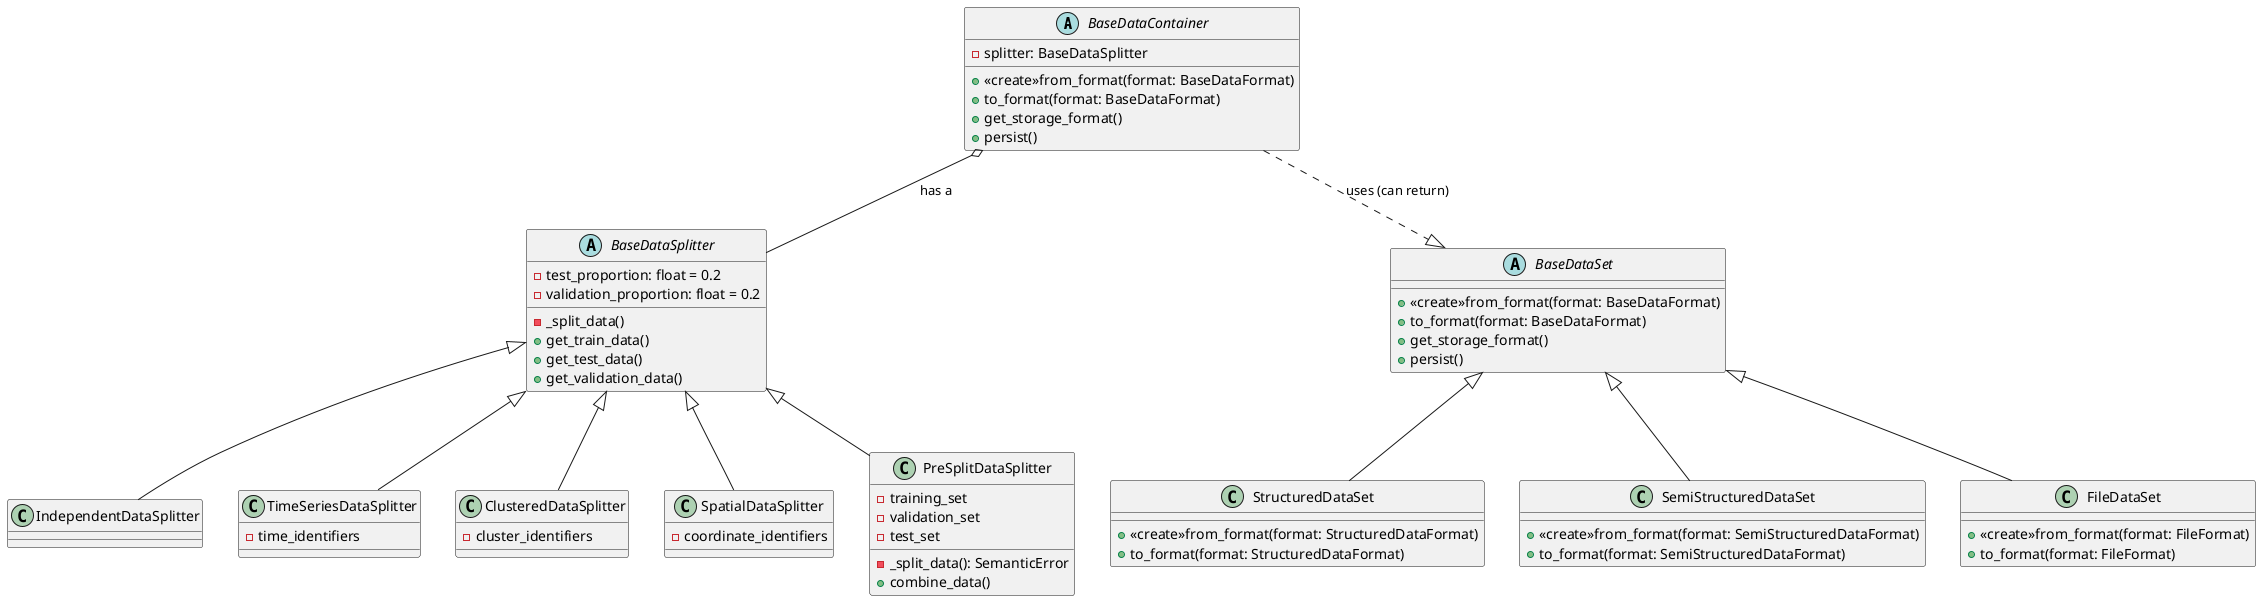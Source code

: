 @startuml


abstract class BaseDataContainer {
  +<<create>>from_format(format: BaseDataFormat)
  +to_format(format: BaseDataFormat)
  +get_storage_format()
  +persist()
  - splitter: BaseDataSplitter
}

abstract class BaseDataSplitter {
  - test_proportion: float = 0.2
  - validation_proportion: float = 0.2
  - _split_data()
  + get_train_data()
  + get_test_data()
  + get_validation_data()
}

class IndependentDataSplitter
class TimeSeriesDataSplitter {
  - time_identifiers
}

class ClusteredDataSplitter {
  - cluster_identifiers
}

class SpatialDataSplitter {
  - coordinate_identifiers
}

class PreSplitDataSplitter{
  - training_set
  - validation_set
  - test_set
  - _split_data(): SemanticError
  + combine_data()
}

BaseDataSplitter <|-- IndependentDataSplitter
BaseDataSplitter <|-- TimeSeriesDataSplitter
BaseDataSplitter <|-- ClusteredDataSplitter
BaseDataSplitter <|-- SpatialDataSplitter
BaseDataSplitter <|-- PreSplitDataSplitter

abstract class BaseDataSet {
  +<<create>>from_format(format: BaseDataFormat)
  +to_format(format: BaseDataFormat)
  +get_storage_format()
  +persist()
}

BaseDataContainer o-- BaseDataSplitter : has a
BaseDataContainer ..|> BaseDataSet : uses (can return)

class StructuredDataSet{
  +<<create>>from_format(format: StructuredDataFormat)
  +to_format(format: StructuredDataFormat)
}

class SemiStructuredDataSet{
  +<<create>>from_format(format: SemiStructuredDataFormat)
  +to_format(format: SemiStructuredDataFormat)
}

class FileDataSet {
  +<<create>>from_format(format: FileFormat)
  +to_format(format: FileFormat)
}
BaseDataSet <|-- StructuredDataSet
BaseDataSet <|-- SemiStructuredDataSet
BaseDataSet <|-- FileDataSet

@enduml
